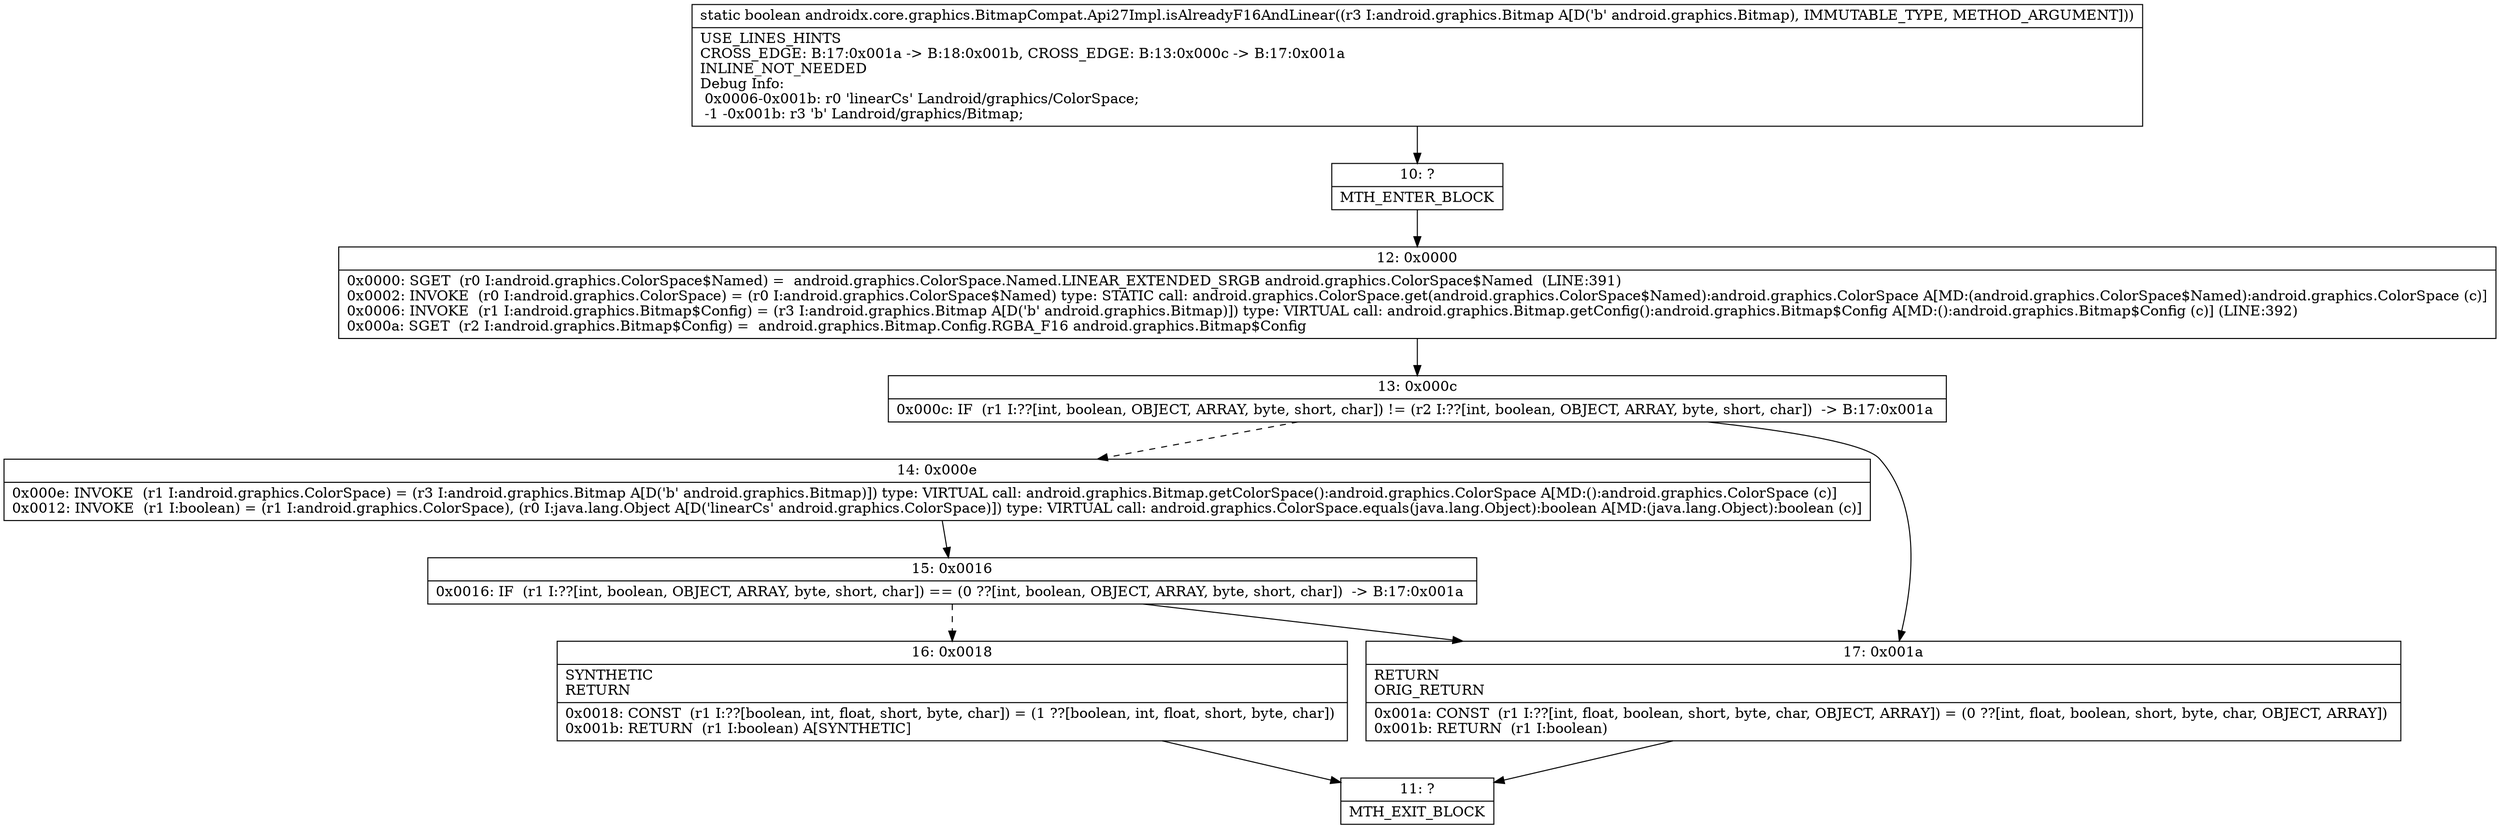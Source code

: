 digraph "CFG forandroidx.core.graphics.BitmapCompat.Api27Impl.isAlreadyF16AndLinear(Landroid\/graphics\/Bitmap;)Z" {
Node_10 [shape=record,label="{10\:\ ?|MTH_ENTER_BLOCK\l}"];
Node_12 [shape=record,label="{12\:\ 0x0000|0x0000: SGET  (r0 I:android.graphics.ColorSpace$Named) =  android.graphics.ColorSpace.Named.LINEAR_EXTENDED_SRGB android.graphics.ColorSpace$Named  (LINE:391)\l0x0002: INVOKE  (r0 I:android.graphics.ColorSpace) = (r0 I:android.graphics.ColorSpace$Named) type: STATIC call: android.graphics.ColorSpace.get(android.graphics.ColorSpace$Named):android.graphics.ColorSpace A[MD:(android.graphics.ColorSpace$Named):android.graphics.ColorSpace (c)]\l0x0006: INVOKE  (r1 I:android.graphics.Bitmap$Config) = (r3 I:android.graphics.Bitmap A[D('b' android.graphics.Bitmap)]) type: VIRTUAL call: android.graphics.Bitmap.getConfig():android.graphics.Bitmap$Config A[MD:():android.graphics.Bitmap$Config (c)] (LINE:392)\l0x000a: SGET  (r2 I:android.graphics.Bitmap$Config) =  android.graphics.Bitmap.Config.RGBA_F16 android.graphics.Bitmap$Config \l}"];
Node_13 [shape=record,label="{13\:\ 0x000c|0x000c: IF  (r1 I:??[int, boolean, OBJECT, ARRAY, byte, short, char]) != (r2 I:??[int, boolean, OBJECT, ARRAY, byte, short, char])  \-\> B:17:0x001a \l}"];
Node_14 [shape=record,label="{14\:\ 0x000e|0x000e: INVOKE  (r1 I:android.graphics.ColorSpace) = (r3 I:android.graphics.Bitmap A[D('b' android.graphics.Bitmap)]) type: VIRTUAL call: android.graphics.Bitmap.getColorSpace():android.graphics.ColorSpace A[MD:():android.graphics.ColorSpace (c)]\l0x0012: INVOKE  (r1 I:boolean) = (r1 I:android.graphics.ColorSpace), (r0 I:java.lang.Object A[D('linearCs' android.graphics.ColorSpace)]) type: VIRTUAL call: android.graphics.ColorSpace.equals(java.lang.Object):boolean A[MD:(java.lang.Object):boolean (c)]\l}"];
Node_15 [shape=record,label="{15\:\ 0x0016|0x0016: IF  (r1 I:??[int, boolean, OBJECT, ARRAY, byte, short, char]) == (0 ??[int, boolean, OBJECT, ARRAY, byte, short, char])  \-\> B:17:0x001a \l}"];
Node_16 [shape=record,label="{16\:\ 0x0018|SYNTHETIC\lRETURN\l|0x0018: CONST  (r1 I:??[boolean, int, float, short, byte, char]) = (1 ??[boolean, int, float, short, byte, char]) \l0x001b: RETURN  (r1 I:boolean) A[SYNTHETIC]\l}"];
Node_11 [shape=record,label="{11\:\ ?|MTH_EXIT_BLOCK\l}"];
Node_17 [shape=record,label="{17\:\ 0x001a|RETURN\lORIG_RETURN\l|0x001a: CONST  (r1 I:??[int, float, boolean, short, byte, char, OBJECT, ARRAY]) = (0 ??[int, float, boolean, short, byte, char, OBJECT, ARRAY]) \l0x001b: RETURN  (r1 I:boolean) \l}"];
MethodNode[shape=record,label="{static boolean androidx.core.graphics.BitmapCompat.Api27Impl.isAlreadyF16AndLinear((r3 I:android.graphics.Bitmap A[D('b' android.graphics.Bitmap), IMMUTABLE_TYPE, METHOD_ARGUMENT]))  | USE_LINES_HINTS\lCROSS_EDGE: B:17:0x001a \-\> B:18:0x001b, CROSS_EDGE: B:13:0x000c \-\> B:17:0x001a\lINLINE_NOT_NEEDED\lDebug Info:\l  0x0006\-0x001b: r0 'linearCs' Landroid\/graphics\/ColorSpace;\l  \-1 \-0x001b: r3 'b' Landroid\/graphics\/Bitmap;\l}"];
MethodNode -> Node_10;Node_10 -> Node_12;
Node_12 -> Node_13;
Node_13 -> Node_14[style=dashed];
Node_13 -> Node_17;
Node_14 -> Node_15;
Node_15 -> Node_16[style=dashed];
Node_15 -> Node_17;
Node_16 -> Node_11;
Node_17 -> Node_11;
}

